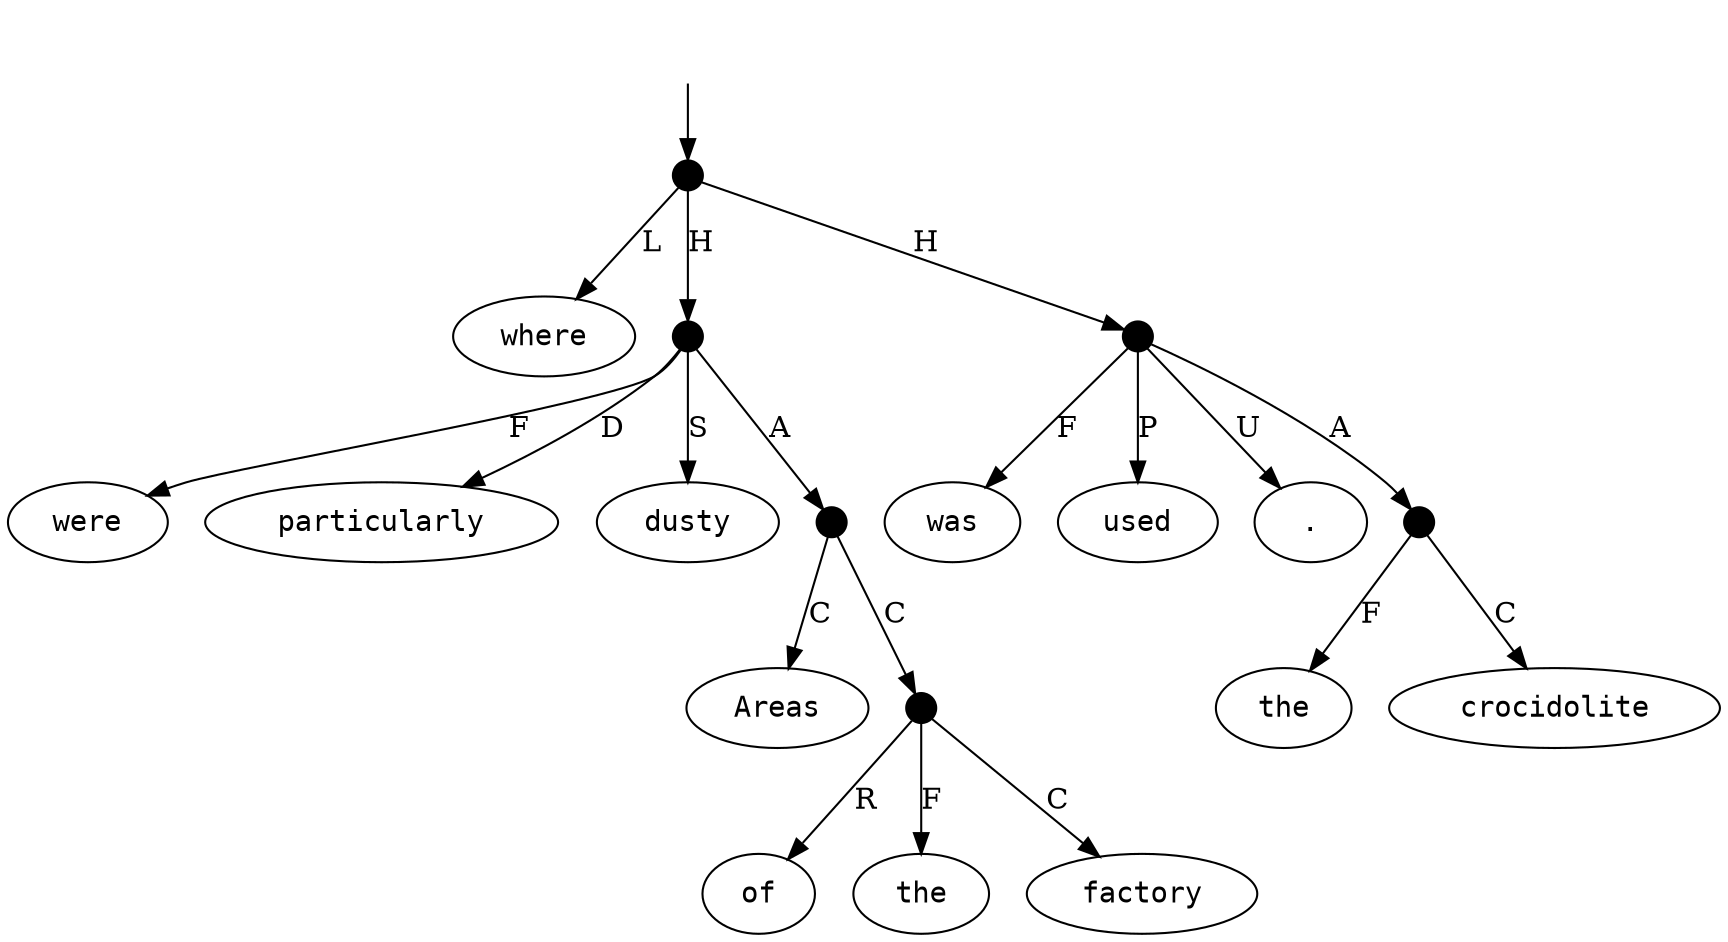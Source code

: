 digraph "20003025" {
  top [ style=invis ];
  top -> 15;
  0 [ label=<<table align="center" border="0" cellspacing="0"><tr><td colspan="2"><font face="Courier">Areas</font></td></tr></table>> ];
  1 [ label=<<table align="center" border="0" cellspacing="0"><tr><td colspan="2"><font face="Courier">of</font></td></tr></table>> ];
  2 [ label=<<table align="center" border="0" cellspacing="0"><tr><td colspan="2"><font face="Courier">the</font></td></tr></table>> ];
  3 [ label=<<table align="center" border="0" cellspacing="0"><tr><td colspan="2"><font face="Courier">factory</font></td></tr></table>> ];
  4 [ label=<<table align="center" border="0" cellspacing="0"><tr><td colspan="2"><font face="Courier">were</font></td></tr></table>> ];
  5 [ label=<<table align="center" border="0" cellspacing="0"><tr><td colspan="2"><font face="Courier">particularly</font></td></tr></table>> ];
  6 [ label=<<table align="center" border="0" cellspacing="0"><tr><td colspan="2"><font face="Courier">dusty</font></td></tr></table>> ];
  7 [ label=<<table align="center" border="0" cellspacing="0"><tr><td colspan="2"><font face="Courier">where</font></td></tr></table>> ];
  8 [ label=<<table align="center" border="0" cellspacing="0"><tr><td colspan="2"><font face="Courier">the</font></td></tr></table>> ];
  9 [ label=<<table align="center" border="0" cellspacing="0"><tr><td colspan="2"><font face="Courier">crocidolite</font></td></tr></table>> ];
  10 [ label=<<table align="center" border="0" cellspacing="0"><tr><td colspan="2"><font face="Courier">was</font></td></tr></table>> ];
  11 [ label=<<table align="center" border="0" cellspacing="0"><tr><td colspan="2"><font face="Courier">used</font></td></tr></table>> ];
  12 [ label=<<table align="center" border="0" cellspacing="0"><tr><td colspan="2"><font face="Courier">.</font></td></tr></table>> ];
  13 [ shape=point, width=0.2 ];
  14 [ shape=point, width=0.2 ];
  15 [ shape=point, width=0.2 ];
  16 [ shape=point, width=0.2 ];
  17 [ shape=point, width=0.2 ];
  18 [ shape=point, width=0.2 ];
  13 -> 0 [ label="C" ];
  16 -> 2 [ label="F" ];
  18 -> 17 [ label="A" ];
  17 -> 9 [ label="C" ];
  14 -> 4 [ label="F" ];
  14 -> 5 [ label="D" ];
  17 -> 8 [ label="F" ];
  14 -> 13 [ label="A" ];
  15 -> 7 [ label="L" ];
  16 -> 1 [ label="R" ];
  13 -> 16 [ label="C" ];
  14 -> 6 [ label="S" ];
  18 -> 11 [ label="P" ];
  18 -> 12 [ label="U" ];
  15 -> 18 [ label="H" ];
  15 -> 14 [ label="H" ];
  16 -> 3 [ label="C" ];
  18 -> 10 [ label="F" ];
}

